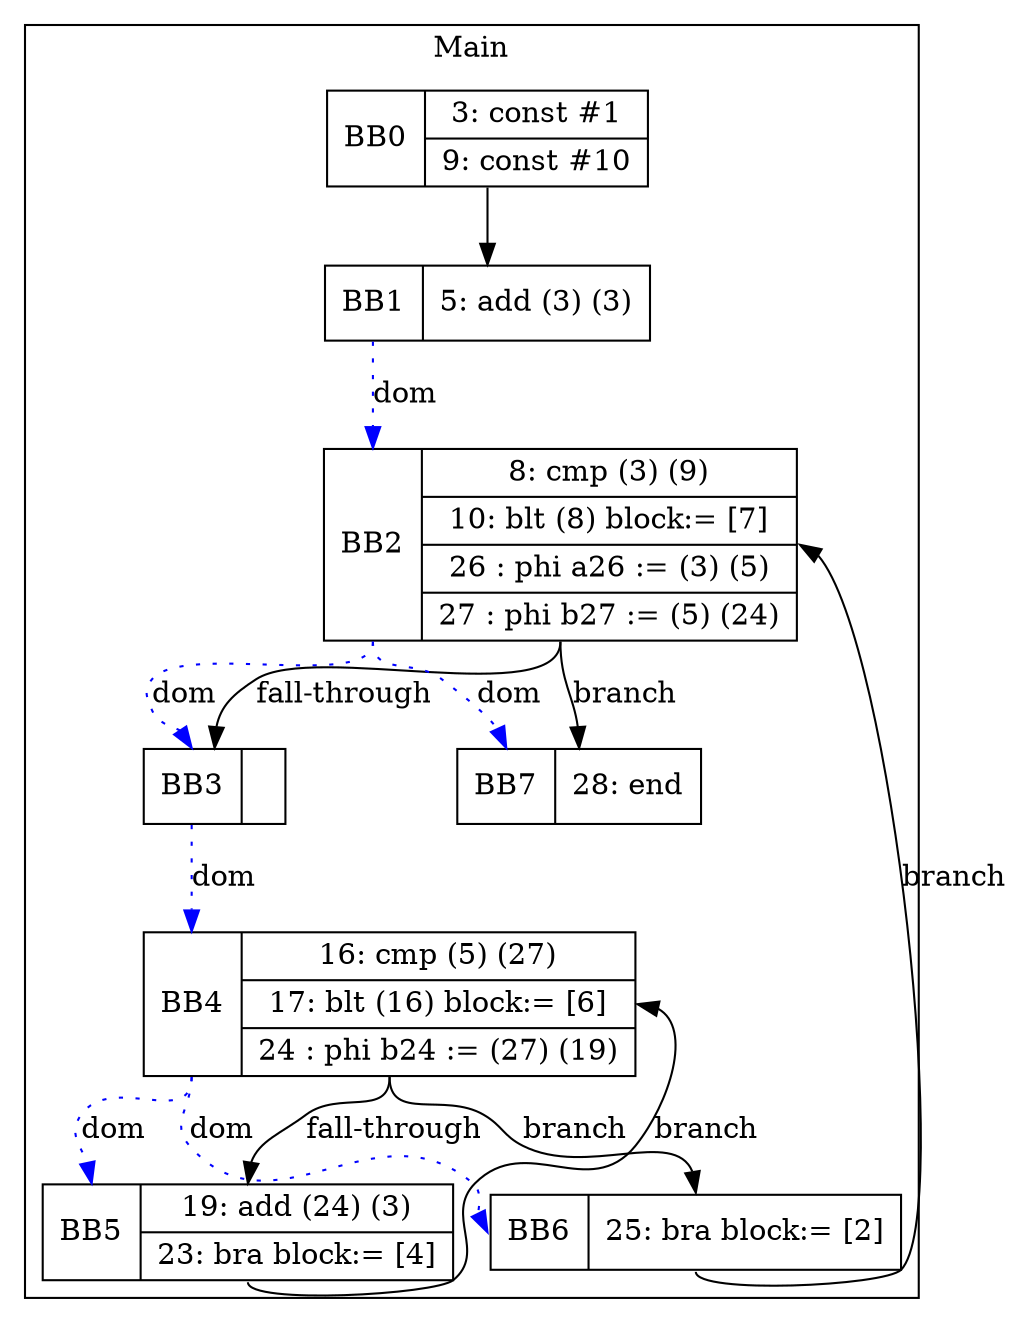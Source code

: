 digraph G {
node [shape=record];
subgraph cluster_main{
label = "Main";
BB0 [shape=record, label="<b>BB0|{3: const #1|9: const #10}"];
BB1 [shape=record, label="<b>BB1|{5: add (3) (3)}"];
BB2 [shape=record, label="<b>BB2|{8: cmp (3) (9)|10: blt (8) block:= [7]|26 : phi a26 := (3) (5)|27 : phi b27 := (5) (24)}"];
BB3 [shape=record, label="<b>BB3|}"];
BB4 [shape=record, label="<b>BB4|{16: cmp (5) (27)|17: blt (16) block:= [6]|24 : phi b24 := (27) (19)}"];
BB5 [shape=record, label="<b>BB5|{19: add (24) (3)|23: bra block:= [4]}"];
BB6 [shape=record, label="<b>BB6|{25: bra block:= [2]}"];
BB7 [shape=record, label="<b>BB7|{28: end}"];
}
BB0:s -> BB1:n ;
BB1:b -> BB2:b [color=blue, style=dotted, label="dom"];
BB3:b -> BB4:b [color=blue, style=dotted, label="dom"];
BB2:b -> BB7:b [color=blue, style=dotted, label="dom"];
BB4:b -> BB6:b [color=blue, style=dotted, label="dom"];
BB2:b -> BB3:b [color=blue, style=dotted, label="dom"];
BB4:b -> BB5:b [color=blue, style=dotted, label="dom"];
BB4:s -> BB6:n [label="branch"];
BB2:s -> BB7:n [label="branch"];
BB6:s -> BB2:e [label="branch"];
BB5:s -> BB4:e [label="branch"];
BB2:s -> BB3:n [label="fall-through"];
BB4:s -> BB5:n [label="fall-through"];
}
